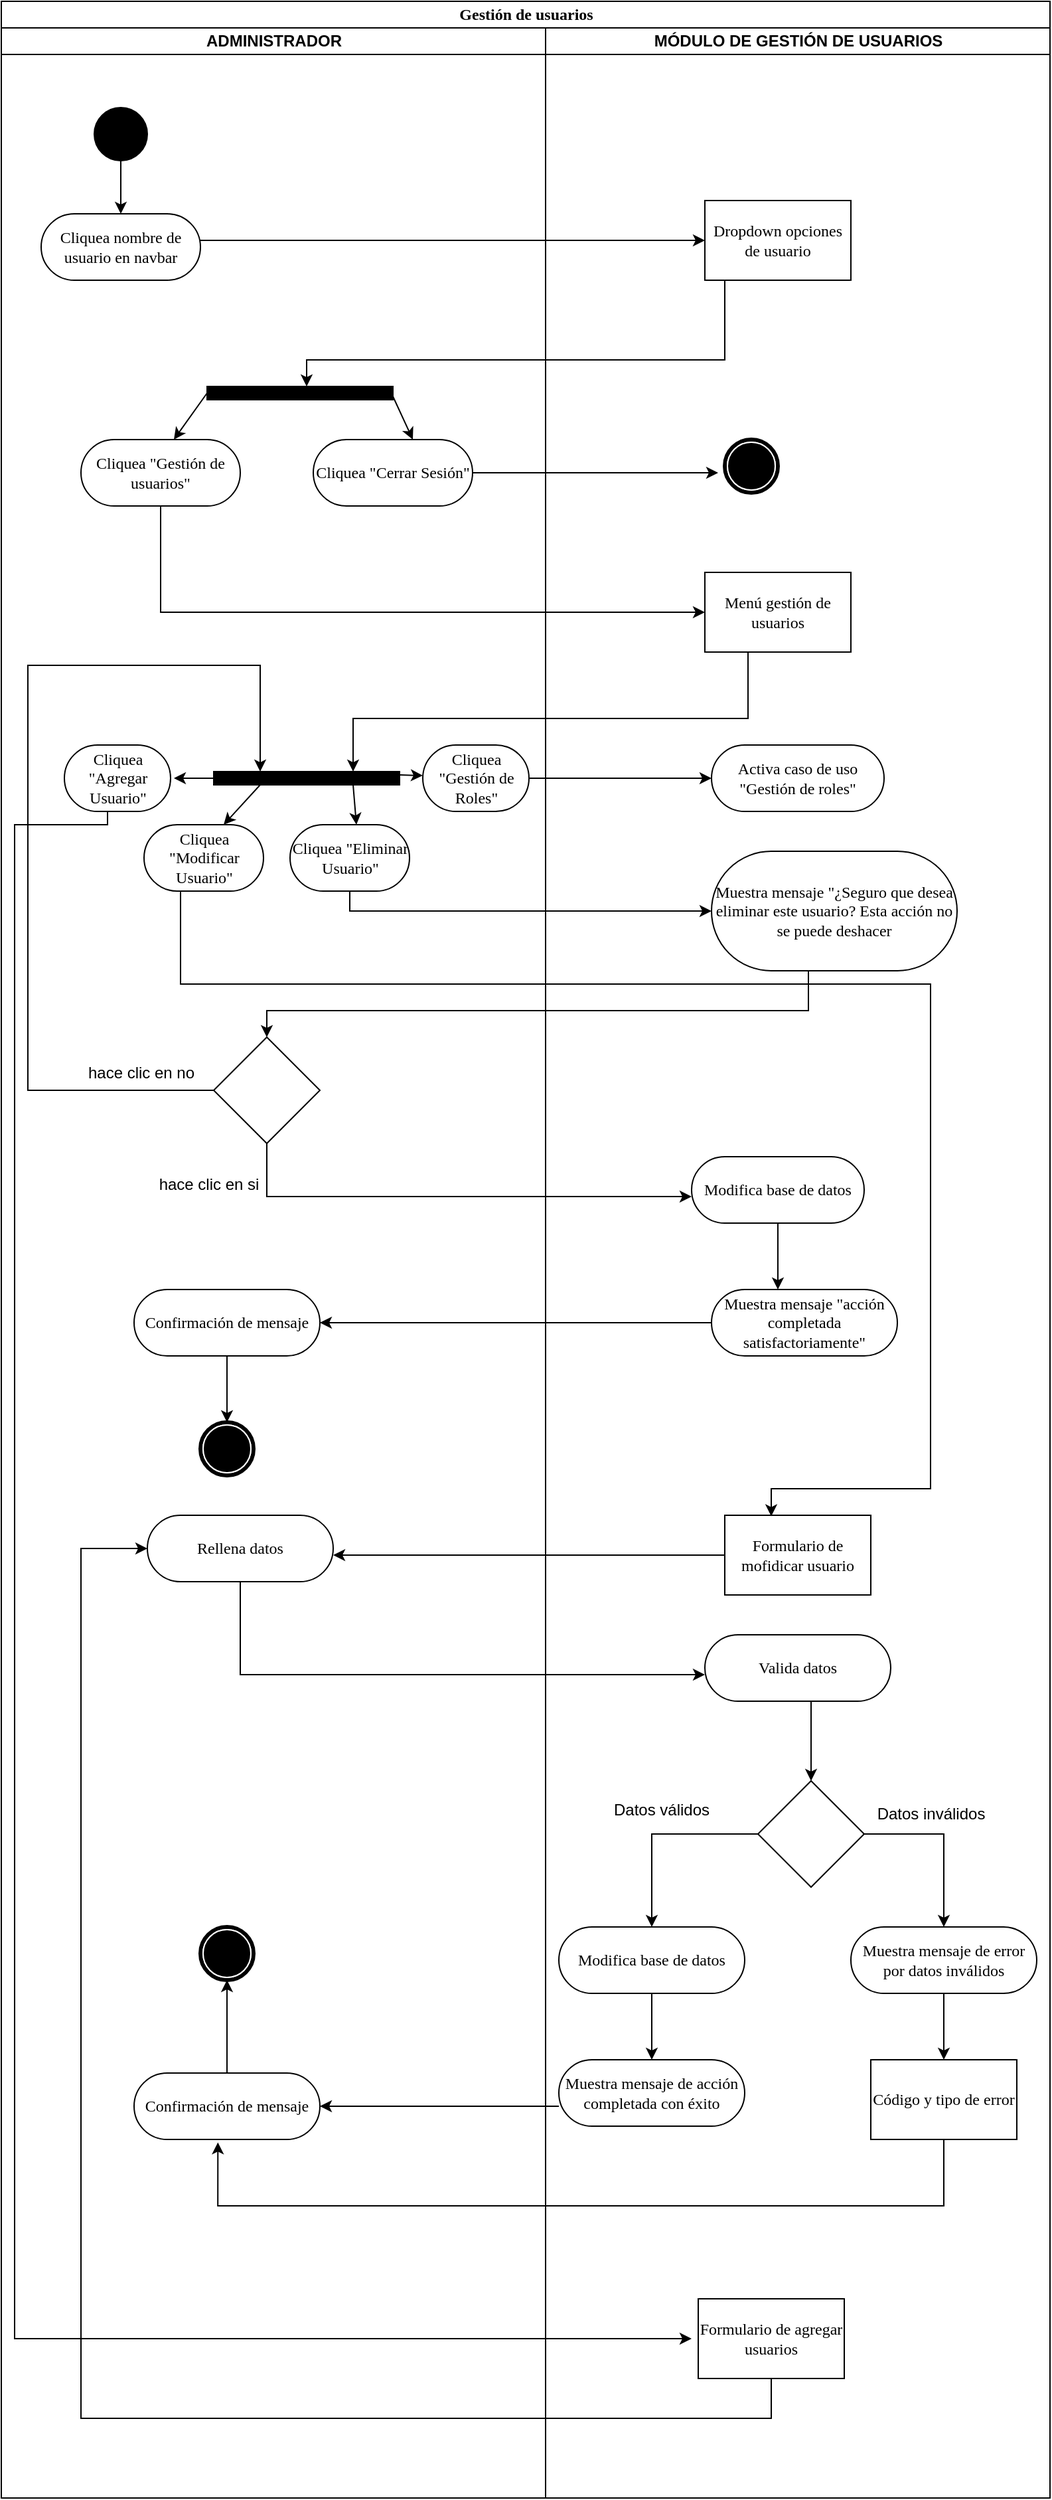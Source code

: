 <mxfile version="13.2.4" type="device"><diagram name="GU" id="0783ab3e-0a74-02c8-0abd-f7b4e66b4bec"><mxGraphModel dx="1086" dy="776" grid="1" gridSize="10" guides="1" tooltips="1" connect="1" arrows="1" fold="1" page="1" pageScale="1" pageWidth="850" pageHeight="1100" background="#ffffff" math="0" shadow="0"><root><mxCell id="0"/><mxCell id="1" parent="0"/><mxCell id="1c1d494c118603dd-1" value="Gestión de usuarios" style="swimlane;html=1;childLayout=stackLayout;startSize=20;rounded=0;shadow=0;comic=0;labelBackgroundColor=none;strokeWidth=1;fontFamily=Verdana;fontSize=12;align=center;" parent="1" vertex="1"><mxGeometry x="40" y="20" width="790" height="1880" as="geometry"/></mxCell><mxCell id="UD75knkwBjFGJXMuYrZk-16" style="edgeStyle=orthogonalEdgeStyle;rounded=0;orthogonalLoop=1;jettySize=auto;html=1;entryX=0.75;entryY=0;entryDx=0;entryDy=0;" parent="1c1d494c118603dd-1" target="UD75knkwBjFGJXMuYrZk-17" edge="1"><mxGeometry relative="1" as="geometry"><mxPoint x="217.5" y="580" as="targetPoint"/><mxPoint x="562.5" y="490" as="sourcePoint"/><Array as="points"><mxPoint x="563" y="540"/><mxPoint x="265" y="540"/></Array></mxGeometry></mxCell><mxCell id="1c1d494c118603dd-2" value="ADMINISTRADOR" style="swimlane;html=1;startSize=20;" parent="1c1d494c118603dd-1" vertex="1"><mxGeometry y="20" width="410" height="1860" as="geometry"/></mxCell><mxCell id="UD75knkwBjFGJXMuYrZk-1" style="edgeStyle=orthogonalEdgeStyle;rounded=0;orthogonalLoop=1;jettySize=auto;html=1;entryX=0.5;entryY=0;entryDx=0;entryDy=0;" parent="1c1d494c118603dd-2" source="60571a20871a0731-4" target="60571a20871a0731-8" edge="1"><mxGeometry relative="1" as="geometry"/></mxCell><mxCell id="60571a20871a0731-4" value="" style="ellipse;whiteSpace=wrap;html=1;rounded=0;shadow=0;comic=0;labelBackgroundColor=none;strokeWidth=1;fillColor=#000000;fontFamily=Verdana;fontSize=12;align=center;" parent="1c1d494c118603dd-2" vertex="1"><mxGeometry x="70" y="60" width="40" height="40" as="geometry"/></mxCell><mxCell id="60571a20871a0731-8" value="Cliquea nombre de usuario en navbar" style="rounded=1;whiteSpace=wrap;html=1;shadow=0;comic=0;labelBackgroundColor=none;strokeWidth=1;fontFamily=Verdana;fontSize=12;align=center;arcSize=50;" parent="1c1d494c118603dd-2" vertex="1"><mxGeometry x="30" y="140" width="120" height="50" as="geometry"/></mxCell><mxCell id="UD75knkwBjFGJXMuYrZk-7" value="" style="rounded=0;whiteSpace=wrap;html=1;fillColor=#000000;" parent="1c1d494c118603dd-2" vertex="1"><mxGeometry x="155" y="270" width="140" height="10" as="geometry"/></mxCell><mxCell id="UD75knkwBjFGJXMuYrZk-9" value="Cliquea &quot;Gestión de usuarios&quot;" style="rounded=1;whiteSpace=wrap;html=1;shadow=0;comic=0;labelBackgroundColor=none;strokeWidth=1;fontFamily=Verdana;fontSize=12;align=center;arcSize=50;" parent="1c1d494c118603dd-2" vertex="1"><mxGeometry x="60" y="310" width="120" height="50" as="geometry"/></mxCell><mxCell id="UD75knkwBjFGJXMuYrZk-11" value="Cliquea &quot;Cerrar Sesión&quot;" style="rounded=1;whiteSpace=wrap;html=1;shadow=0;comic=0;labelBackgroundColor=none;strokeWidth=1;fontFamily=Verdana;fontSize=12;align=center;arcSize=50;" parent="1c1d494c118603dd-2" vertex="1"><mxGeometry x="235" y="310" width="120" height="50" as="geometry"/></mxCell><mxCell id="UD75knkwBjFGJXMuYrZk-17" value="" style="rounded=0;whiteSpace=wrap;html=1;fillColor=#000000;" parent="1c1d494c118603dd-2" vertex="1"><mxGeometry x="160" y="560" width="140" height="10" as="geometry"/></mxCell><mxCell id="UD75knkwBjFGJXMuYrZk-19" value="Cliquea &quot;Agregar Usuario&quot;" style="rounded=1;whiteSpace=wrap;html=1;shadow=0;comic=0;labelBackgroundColor=none;strokeWidth=1;fontFamily=Verdana;fontSize=12;align=center;arcSize=50;" parent="1c1d494c118603dd-2" vertex="1"><mxGeometry x="47.5" y="540" width="80" height="50" as="geometry"/></mxCell><mxCell id="UD75knkwBjFGJXMuYrZk-21" value="Cliquea &quot;Modificar Usuario&quot;" style="rounded=1;whiteSpace=wrap;html=1;shadow=0;comic=0;labelBackgroundColor=none;strokeWidth=1;fontFamily=Verdana;fontSize=12;align=center;arcSize=50;" parent="1c1d494c118603dd-2" vertex="1"><mxGeometry x="107.5" y="600" width="90" height="50" as="geometry"/></mxCell><mxCell id="UD75knkwBjFGJXMuYrZk-23" value="Cliquea &quot;Eliminar Usuario&quot;" style="rounded=1;whiteSpace=wrap;html=1;shadow=0;comic=0;labelBackgroundColor=none;strokeWidth=1;fontFamily=Verdana;fontSize=12;align=center;arcSize=50;" parent="1c1d494c118603dd-2" vertex="1"><mxGeometry x="217.5" y="600" width="90" height="50" as="geometry"/></mxCell><mxCell id="UD75knkwBjFGJXMuYrZk-25" value="Cliquea &quot;Gestión de Roles&quot;" style="rounded=1;whiteSpace=wrap;html=1;shadow=0;comic=0;labelBackgroundColor=none;strokeWidth=1;fontFamily=Verdana;fontSize=12;align=center;arcSize=50;" parent="1c1d494c118603dd-2" vertex="1"><mxGeometry x="317.5" y="540" width="80" height="50" as="geometry"/></mxCell><mxCell id="UD75knkwBjFGJXMuYrZk-36" style="edgeStyle=orthogonalEdgeStyle;rounded=0;orthogonalLoop=1;jettySize=auto;html=1;exitX=0;exitY=0.5;exitDx=0;exitDy=0;entryX=0.25;entryY=0;entryDx=0;entryDy=0;" parent="1c1d494c118603dd-2" source="UD75knkwBjFGJXMuYrZk-31" target="UD75knkwBjFGJXMuYrZk-17" edge="1"><mxGeometry relative="1" as="geometry"><mxPoint x="177.5" y="800" as="sourcePoint"/><Array as="points"><mxPoint x="20" y="800"/><mxPoint x="20" y="480"/><mxPoint x="195" y="480"/></Array></mxGeometry></mxCell><mxCell id="UD75knkwBjFGJXMuYrZk-31" value="" style="rhombus;whiteSpace=wrap;html=1;fillColor=#FFFFFF;" parent="1c1d494c118603dd-2" vertex="1"><mxGeometry x="160" y="760" width="80" height="80" as="geometry"/></mxCell><mxCell id="UD75knkwBjFGJXMuYrZk-34" value="hace clic en no" style="text;html=1;align=center;verticalAlign=middle;resizable=0;points=[];autosize=1;" parent="1c1d494c118603dd-2" vertex="1"><mxGeometry x="55" y="777" width="100" height="20" as="geometry"/></mxCell><mxCell id="UD75knkwBjFGJXMuYrZk-45" value="Confirmación de mensaje" style="rounded=1;whiteSpace=wrap;html=1;shadow=0;comic=0;labelBackgroundColor=none;strokeWidth=1;fontFamily=Verdana;fontSize=12;align=center;arcSize=50;" parent="1c1d494c118603dd-2" vertex="1"><mxGeometry x="100" y="950" width="140" height="50" as="geometry"/></mxCell><mxCell id="UD75knkwBjFGJXMuYrZk-54" value="Rellena datos" style="rounded=1;whiteSpace=wrap;html=1;shadow=0;comic=0;labelBackgroundColor=none;strokeWidth=1;fontFamily=Verdana;fontSize=12;align=center;arcSize=50;" parent="1c1d494c118603dd-2" vertex="1"><mxGeometry x="110" y="1120" width="140" height="50" as="geometry"/></mxCell><mxCell id="UD75knkwBjFGJXMuYrZk-67" value="Confirmación de mensaje" style="rounded=1;whiteSpace=wrap;html=1;shadow=0;comic=0;labelBackgroundColor=none;strokeWidth=1;fontFamily=Verdana;fontSize=12;align=center;arcSize=50;" parent="1c1d494c118603dd-2" vertex="1"><mxGeometry x="100" y="1540" width="140" height="50" as="geometry"/></mxCell><mxCell id="UD75knkwBjFGJXMuYrZk-98" value="" style="shape=mxgraph.bpmn.shape;html=1;verticalLabelPosition=bottom;labelBackgroundColor=#ffffff;verticalAlign=top;perimeter=ellipsePerimeter;outline=end;symbol=terminate;rounded=0;shadow=0;comic=0;strokeWidth=1;fontFamily=Verdana;fontSize=12;align=center;" parent="1c1d494c118603dd-2" vertex="1"><mxGeometry x="150" y="1430" width="40" height="40" as="geometry"/></mxCell><mxCell id="UD75knkwBjFGJXMuYrZk-100" value="" style="shape=mxgraph.bpmn.shape;html=1;verticalLabelPosition=bottom;labelBackgroundColor=#ffffff;verticalAlign=top;perimeter=ellipsePerimeter;outline=end;symbol=terminate;rounded=0;shadow=0;comic=0;strokeWidth=1;fontFamily=Verdana;fontSize=12;align=center;" parent="1c1d494c118603dd-2" vertex="1"><mxGeometry x="150" y="1050" width="40" height="40" as="geometry"/></mxCell><mxCell id="UD75knkwBjFGJXMuYrZk-26" style="edgeStyle=orthogonalEdgeStyle;rounded=0;orthogonalLoop=1;jettySize=auto;html=1;exitX=1;exitY=0.5;exitDx=0;exitDy=0;entryX=0;entryY=0.5;entryDx=0;entryDy=0;" parent="1c1d494c118603dd-1" source="UD75knkwBjFGJXMuYrZk-25" target="UD75knkwBjFGJXMuYrZk-27" edge="1"><mxGeometry relative="1" as="geometry"><mxPoint x="560" y="585" as="targetPoint"/></mxGeometry></mxCell><mxCell id="UD75knkwBjFGJXMuYrZk-14" style="edgeStyle=orthogonalEdgeStyle;rounded=0;orthogonalLoop=1;jettySize=auto;html=1;entryX=0;entryY=0.5;entryDx=0;entryDy=0;" parent="1c1d494c118603dd-1" source="UD75knkwBjFGJXMuYrZk-9" target="UD75knkwBjFGJXMuYrZk-15" edge="1"><mxGeometry relative="1" as="geometry"><mxPoint x="490" y="460" as="targetPoint"/><Array as="points"><mxPoint x="120" y="460"/></Array></mxGeometry></mxCell><mxCell id="UD75knkwBjFGJXMuYrZk-2" style="edgeStyle=orthogonalEdgeStyle;rounded=0;orthogonalLoop=1;jettySize=auto;html=1;entryX=0;entryY=0.5;entryDx=0;entryDy=0;" parent="1c1d494c118603dd-1" source="60571a20871a0731-8" target="UD75knkwBjFGJXMuYrZk-4" edge="1"><mxGeometry relative="1" as="geometry"><mxPoint x="490" y="185" as="targetPoint"/><Array as="points"><mxPoint x="240" y="180"/><mxPoint x="240" y="180"/></Array></mxGeometry></mxCell><mxCell id="1c1d494c118603dd-4" value="MÓDULO DE GESTIÓN DE USUARIOS" style="swimlane;html=1;startSize=20;" parent="1c1d494c118603dd-1" vertex="1"><mxGeometry x="410" y="20" width="380" height="1860" as="geometry"/></mxCell><mxCell id="UD75knkwBjFGJXMuYrZk-4" value="Dropdown opciones de usuario" style="rounded=0;whiteSpace=wrap;html=1;shadow=0;comic=0;labelBackgroundColor=none;strokeWidth=1;fontFamily=Verdana;fontSize=12;align=center;arcSize=50;" parent="1c1d494c118603dd-4" vertex="1"><mxGeometry x="120" y="130" width="110" height="60" as="geometry"/></mxCell><mxCell id="UD75knkwBjFGJXMuYrZk-13" value="" style="shape=mxgraph.bpmn.shape;html=1;verticalLabelPosition=bottom;labelBackgroundColor=#ffffff;verticalAlign=top;perimeter=ellipsePerimeter;outline=end;symbol=terminate;rounded=0;shadow=0;comic=0;strokeWidth=1;fontFamily=Verdana;fontSize=12;align=center;" parent="1c1d494c118603dd-4" vertex="1"><mxGeometry x="135" y="310" width="40" height="40" as="geometry"/></mxCell><mxCell id="UD75knkwBjFGJXMuYrZk-15" value="Menú gestión de usuarios" style="rounded=0;whiteSpace=wrap;html=1;shadow=0;comic=0;labelBackgroundColor=none;strokeWidth=1;fontFamily=Verdana;fontSize=12;align=center;arcSize=50;" parent="1c1d494c118603dd-4" vertex="1"><mxGeometry x="120" y="410" width="110" height="60" as="geometry"/></mxCell><mxCell id="UD75knkwBjFGJXMuYrZk-27" value="Activa caso de uso &quot;Gestión de roles&quot;" style="rounded=1;whiteSpace=wrap;html=1;shadow=0;comic=0;labelBackgroundColor=none;strokeWidth=1;fontFamily=Verdana;fontSize=12;align=center;arcSize=50;" parent="1c1d494c118603dd-4" vertex="1"><mxGeometry x="125" y="540" width="130" height="50" as="geometry"/></mxCell><mxCell id="UD75knkwBjFGJXMuYrZk-29" value="Muestra mensaje &quot;¿Seguro que desea eliminar este usuario? Esta acción no se puede deshacer" style="rounded=1;whiteSpace=wrap;html=1;shadow=0;comic=0;labelBackgroundColor=none;strokeWidth=1;fontFamily=Verdana;fontSize=12;align=center;arcSize=50;" parent="1c1d494c118603dd-4" vertex="1"><mxGeometry x="125" y="620" width="185" height="90" as="geometry"/></mxCell><mxCell id="UD75knkwBjFGJXMuYrZk-38" value="Modifica base de datos" style="rounded=1;whiteSpace=wrap;html=1;shadow=0;comic=0;labelBackgroundColor=none;strokeWidth=1;fontFamily=Verdana;fontSize=12;align=center;arcSize=50;" parent="1c1d494c118603dd-4" vertex="1"><mxGeometry x="110" y="850" width="130" height="50" as="geometry"/></mxCell><mxCell id="UD75knkwBjFGJXMuYrZk-43" value="Muestra mensaje &quot;acción completada satisfactoriamente&quot;" style="rounded=1;whiteSpace=wrap;html=1;shadow=0;comic=0;labelBackgroundColor=none;strokeWidth=1;fontFamily=Verdana;fontSize=12;align=center;arcSize=50;" parent="1c1d494c118603dd-4" vertex="1"><mxGeometry x="125" y="950" width="140" height="50" as="geometry"/></mxCell><mxCell id="UD75knkwBjFGJXMuYrZk-52" value="Formulario de mofidicar usuario" style="rounded=0;whiteSpace=wrap;html=1;shadow=0;comic=0;labelBackgroundColor=none;strokeWidth=1;fontFamily=Verdana;fontSize=12;align=center;arcSize=50;" parent="1c1d494c118603dd-4" vertex="1"><mxGeometry x="135" y="1120" width="110" height="60" as="geometry"/></mxCell><mxCell id="UD75knkwBjFGJXMuYrZk-56" value="Valida datos" style="rounded=1;whiteSpace=wrap;html=1;shadow=0;comic=0;labelBackgroundColor=none;strokeWidth=1;fontFamily=Verdana;fontSize=12;align=center;arcSize=50;" parent="1c1d494c118603dd-4" vertex="1"><mxGeometry x="120" y="1210" width="140" height="50" as="geometry"/></mxCell><mxCell id="UD75knkwBjFGJXMuYrZk-58" value="" style="rhombus;whiteSpace=wrap;html=1;fillColor=#FFFFFF;" parent="1c1d494c118603dd-4" vertex="1"><mxGeometry x="160" y="1320" width="80" height="80" as="geometry"/></mxCell><mxCell id="UD75knkwBjFGJXMuYrZk-62" value="Datos inválidos" style="text;html=1;align=center;verticalAlign=middle;resizable=0;points=[];autosize=1;" parent="1c1d494c118603dd-4" vertex="1"><mxGeometry x="240" y="1335" width="100" height="20" as="geometry"/></mxCell><mxCell id="UD75knkwBjFGJXMuYrZk-63" value="Muestra mensaje de error por datos inválidos" style="rounded=1;whiteSpace=wrap;html=1;shadow=0;comic=0;labelBackgroundColor=none;strokeWidth=1;fontFamily=Verdana;fontSize=12;align=center;arcSize=50;" parent="1c1d494c118603dd-4" vertex="1"><mxGeometry x="230" y="1430" width="140" height="50" as="geometry"/></mxCell><mxCell id="UD75knkwBjFGJXMuYrZk-61" style="edgeStyle=orthogonalEdgeStyle;rounded=0;orthogonalLoop=1;jettySize=auto;html=1;entryX=0.5;entryY=0;entryDx=0;entryDy=0;" parent="1c1d494c118603dd-4" source="UD75knkwBjFGJXMuYrZk-58" target="UD75knkwBjFGJXMuYrZk-63" edge="1"><mxGeometry relative="1" as="geometry"><mxPoint x="330" y="1390" as="targetPoint"/><Array as="points"><mxPoint x="300" y="1360"/></Array></mxGeometry></mxCell><mxCell id="UD75knkwBjFGJXMuYrZk-65" value="Código y tipo de error" style="rounded=0;whiteSpace=wrap;html=1;shadow=0;comic=0;labelBackgroundColor=none;strokeWidth=1;fontFamily=Verdana;fontSize=12;align=center;arcSize=50;" parent="1c1d494c118603dd-4" vertex="1"><mxGeometry x="245" y="1530" width="110" height="60" as="geometry"/></mxCell><mxCell id="UD75knkwBjFGJXMuYrZk-68" value="Modifica base de datos" style="rounded=1;whiteSpace=wrap;html=1;shadow=0;comic=0;labelBackgroundColor=none;strokeWidth=1;fontFamily=Verdana;fontSize=12;align=center;arcSize=50;" parent="1c1d494c118603dd-4" vertex="1"><mxGeometry x="10" y="1430" width="140" height="50" as="geometry"/></mxCell><mxCell id="UD75knkwBjFGJXMuYrZk-59" style="edgeStyle=orthogonalEdgeStyle;rounded=0;orthogonalLoop=1;jettySize=auto;html=1;exitX=0;exitY=0.5;exitDx=0;exitDy=0;entryX=0.5;entryY=0;entryDx=0;entryDy=0;" parent="1c1d494c118603dd-4" source="UD75knkwBjFGJXMuYrZk-58" target="UD75knkwBjFGJXMuYrZk-68" edge="1"><mxGeometry relative="1" as="geometry"><mxPoint x="50" y="1390" as="targetPoint"/><Array as="points"><mxPoint x="80" y="1360"/></Array></mxGeometry></mxCell><mxCell id="UD75knkwBjFGJXMuYrZk-70" value="Muestra mensaje de acción completada con éxito" style="rounded=1;whiteSpace=wrap;html=1;shadow=0;comic=0;labelBackgroundColor=none;strokeWidth=1;fontFamily=Verdana;fontSize=12;align=center;arcSize=50;" parent="1c1d494c118603dd-4" vertex="1"><mxGeometry x="10" y="1530" width="140" height="50" as="geometry"/></mxCell><mxCell id="UD75knkwBjFGJXMuYrZk-57" style="edgeStyle=orthogonalEdgeStyle;rounded=0;orthogonalLoop=1;jettySize=auto;html=1;entryX=0.5;entryY=0;entryDx=0;entryDy=0;" parent="1c1d494c118603dd-4" source="UD75knkwBjFGJXMuYrZk-56" target="UD75knkwBjFGJXMuYrZk-58" edge="1"><mxGeometry relative="1" as="geometry"><mxPoint x="180" y="1320" as="targetPoint"/><Array as="points"><mxPoint x="200" y="1270"/><mxPoint x="200" y="1270"/></Array></mxGeometry></mxCell><mxCell id="UD75knkwBjFGJXMuYrZk-64" style="edgeStyle=orthogonalEdgeStyle;rounded=0;orthogonalLoop=1;jettySize=auto;html=1;entryX=0.5;entryY=0;entryDx=0;entryDy=0;" parent="1c1d494c118603dd-4" source="UD75knkwBjFGJXMuYrZk-63" target="UD75knkwBjFGJXMuYrZk-65" edge="1"><mxGeometry relative="1" as="geometry"><mxPoint x="280" y="1530" as="targetPoint"/></mxGeometry></mxCell><mxCell id="UD75knkwBjFGJXMuYrZk-74" value="Formulario de agregar usuarios" style="rounded=0;whiteSpace=wrap;html=1;shadow=0;comic=0;labelBackgroundColor=none;strokeWidth=1;fontFamily=Verdana;fontSize=12;align=center;arcSize=50;" parent="1c1d494c118603dd-4" vertex="1"><mxGeometry x="115" y="1710" width="110" height="60" as="geometry"/></mxCell><mxCell id="UD75knkwBjFGJXMuYrZk-66" style="edgeStyle=orthogonalEdgeStyle;rounded=0;orthogonalLoop=1;jettySize=auto;html=1;exitX=0.5;exitY=1;exitDx=0;exitDy=0;entryX=0.451;entryY=1.044;entryDx=0;entryDy=0;entryPerimeter=0;" parent="1c1d494c118603dd-1" source="UD75knkwBjFGJXMuYrZk-65" target="UD75knkwBjFGJXMuYrZk-67" edge="1"><mxGeometry relative="1" as="geometry"><mxPoint x="240" y="1580" as="targetPoint"/><Array as="points"><mxPoint x="710" y="1660"/><mxPoint x="163" y="1660"/></Array></mxGeometry></mxCell><mxCell id="UD75knkwBjFGJXMuYrZk-71" style="edgeStyle=orthogonalEdgeStyle;rounded=0;orthogonalLoop=1;jettySize=auto;html=1;entryX=1;entryY=0.5;entryDx=0;entryDy=0;" parent="1c1d494c118603dd-1" target="UD75knkwBjFGJXMuYrZk-67" edge="1"><mxGeometry relative="1" as="geometry"><mxPoint x="420" y="1585" as="sourcePoint"/><Array as="points"><mxPoint x="420" y="1585"/><mxPoint x="420" y="1585"/></Array></mxGeometry></mxCell><mxCell id="UD75knkwBjFGJXMuYrZk-28" style="edgeStyle=orthogonalEdgeStyle;rounded=0;orthogonalLoop=1;jettySize=auto;html=1;" parent="1c1d494c118603dd-1" source="UD75knkwBjFGJXMuYrZk-23" target="UD75knkwBjFGJXMuYrZk-29" edge="1"><mxGeometry relative="1" as="geometry"><mxPoint x="520" y="660" as="targetPoint"/><Array as="points"><mxPoint x="263" y="685"/></Array></mxGeometry></mxCell><mxCell id="UD75knkwBjFGJXMuYrZk-75" style="edgeStyle=orthogonalEdgeStyle;rounded=0;orthogonalLoop=1;jettySize=auto;html=1;entryX=0;entryY=0.5;entryDx=0;entryDy=0;" parent="1c1d494c118603dd-1" source="UD75knkwBjFGJXMuYrZk-74" target="UD75knkwBjFGJXMuYrZk-54" edge="1"><mxGeometry relative="1" as="geometry"><Array as="points"><mxPoint x="580" y="1820"/><mxPoint x="60" y="1820"/><mxPoint x="60" y="1165"/></Array></mxGeometry></mxCell><mxCell id="UD75knkwBjFGJXMuYrZk-5" style="edgeStyle=orthogonalEdgeStyle;rounded=0;orthogonalLoop=1;jettySize=auto;html=1;" parent="1" source="UD75knkwBjFGJXMuYrZk-4" edge="1"><mxGeometry relative="1" as="geometry"><mxPoint x="270" y="310" as="targetPoint"/><Array as="points"><mxPoint x="585" y="290"/><mxPoint x="270" y="290"/></Array></mxGeometry></mxCell><mxCell id="UD75knkwBjFGJXMuYrZk-8" style="rounded=0;orthogonalLoop=1;jettySize=auto;html=1;exitX=0;exitY=0.5;exitDx=0;exitDy=0;" parent="1" source="UD75knkwBjFGJXMuYrZk-7" edge="1"><mxGeometry relative="1" as="geometry"><mxPoint x="170" y="350" as="targetPoint"/></mxGeometry></mxCell><mxCell id="UD75knkwBjFGJXMuYrZk-10" style="edgeStyle=none;rounded=0;orthogonalLoop=1;jettySize=auto;html=1;exitX=1;exitY=0.75;exitDx=0;exitDy=0;" parent="1" source="UD75knkwBjFGJXMuYrZk-7" edge="1"><mxGeometry relative="1" as="geometry"><mxPoint x="350" y="350" as="targetPoint"/></mxGeometry></mxCell><mxCell id="UD75knkwBjFGJXMuYrZk-12" style="edgeStyle=none;rounded=0;orthogonalLoop=1;jettySize=auto;html=1;" parent="1" source="UD75knkwBjFGJXMuYrZk-11" edge="1"><mxGeometry relative="1" as="geometry"><mxPoint x="580" y="375" as="targetPoint"/></mxGeometry></mxCell><mxCell id="UD75knkwBjFGJXMuYrZk-18" style="rounded=0;orthogonalLoop=1;jettySize=auto;html=1;exitX=0;exitY=0.5;exitDx=0;exitDy=0;" parent="1" source="UD75knkwBjFGJXMuYrZk-17" edge="1"><mxGeometry relative="1" as="geometry"><mxPoint x="170" y="605" as="targetPoint"/></mxGeometry></mxCell><mxCell id="UD75knkwBjFGJXMuYrZk-20" style="edgeStyle=none;rounded=0;orthogonalLoop=1;jettySize=auto;html=1;exitX=0.25;exitY=1;exitDx=0;exitDy=0;" parent="1" source="UD75knkwBjFGJXMuYrZk-17" edge="1"><mxGeometry relative="1" as="geometry"><mxPoint x="207.5" y="640" as="targetPoint"/></mxGeometry></mxCell><mxCell id="UD75knkwBjFGJXMuYrZk-22" style="edgeStyle=none;rounded=0;orthogonalLoop=1;jettySize=auto;html=1;exitX=0.75;exitY=1;exitDx=0;exitDy=0;" parent="1" source="UD75knkwBjFGJXMuYrZk-17" edge="1"><mxGeometry relative="1" as="geometry"><mxPoint x="307.5" y="640" as="targetPoint"/></mxGeometry></mxCell><mxCell id="UD75knkwBjFGJXMuYrZk-24" style="edgeStyle=none;rounded=0;orthogonalLoop=1;jettySize=auto;html=1;exitX=1;exitY=0.25;exitDx=0;exitDy=0;" parent="1" source="UD75knkwBjFGJXMuYrZk-17" edge="1"><mxGeometry relative="1" as="geometry"><mxPoint x="357.5" y="603" as="targetPoint"/></mxGeometry></mxCell><mxCell id="UD75knkwBjFGJXMuYrZk-30" style="edgeStyle=orthogonalEdgeStyle;rounded=0;orthogonalLoop=1;jettySize=auto;html=1;" parent="1" source="UD75knkwBjFGJXMuYrZk-29" edge="1"><mxGeometry relative="1" as="geometry"><mxPoint x="240" y="800" as="targetPoint"/><Array as="points"><mxPoint x="648" y="780"/><mxPoint x="240" y="780"/></Array></mxGeometry></mxCell><mxCell id="UD75knkwBjFGJXMuYrZk-32" style="edgeStyle=orthogonalEdgeStyle;rounded=0;orthogonalLoop=1;jettySize=auto;html=1;" parent="1" source="UD75knkwBjFGJXMuYrZk-31" edge="1"><mxGeometry relative="1" as="geometry"><mxPoint x="560" y="920" as="targetPoint"/><Array as="points"><mxPoint x="240" y="920"/></Array></mxGeometry></mxCell><mxCell id="UD75knkwBjFGJXMuYrZk-35" value="hace clic en si" style="text;html=1;align=center;verticalAlign=middle;resizable=0;points=[];autosize=1;" parent="1" vertex="1"><mxGeometry x="151" y="901" width="90" height="20" as="geometry"/></mxCell><mxCell id="UD75knkwBjFGJXMuYrZk-39" style="edgeStyle=orthogonalEdgeStyle;rounded=0;orthogonalLoop=1;jettySize=auto;html=1;" parent="1" source="UD75knkwBjFGJXMuYrZk-38" edge="1"><mxGeometry relative="1" as="geometry"><mxPoint x="625" y="990" as="targetPoint"/></mxGeometry></mxCell><mxCell id="UD75knkwBjFGJXMuYrZk-44" style="edgeStyle=orthogonalEdgeStyle;rounded=0;orthogonalLoop=1;jettySize=auto;html=1;exitX=0;exitY=0.5;exitDx=0;exitDy=0;" parent="1" source="UD75knkwBjFGJXMuYrZk-43" edge="1"><mxGeometry relative="1" as="geometry"><mxPoint x="280" y="1015" as="targetPoint"/></mxGeometry></mxCell><mxCell id="UD75knkwBjFGJXMuYrZk-51" style="edgeStyle=orthogonalEdgeStyle;rounded=0;orthogonalLoop=1;jettySize=auto;html=1;" parent="1" source="UD75knkwBjFGJXMuYrZk-21" edge="1"><mxGeometry relative="1" as="geometry"><mxPoint x="620" y="1160.8" as="targetPoint"/><Array as="points"><mxPoint x="175" y="760"/><mxPoint x="740" y="760"/><mxPoint x="740" y="1140"/><mxPoint x="620" y="1140"/></Array></mxGeometry></mxCell><mxCell id="UD75knkwBjFGJXMuYrZk-53" style="edgeStyle=orthogonalEdgeStyle;rounded=0;orthogonalLoop=1;jettySize=auto;html=1;exitX=0;exitY=0.5;exitDx=0;exitDy=0;" parent="1" source="UD75knkwBjFGJXMuYrZk-52" edge="1"><mxGeometry relative="1" as="geometry"><mxPoint x="290" y="1190" as="targetPoint"/></mxGeometry></mxCell><mxCell id="UD75knkwBjFGJXMuYrZk-55" style="edgeStyle=orthogonalEdgeStyle;rounded=0;orthogonalLoop=1;jettySize=auto;html=1;exitX=0.5;exitY=1;exitDx=0;exitDy=0;" parent="1" source="UD75knkwBjFGJXMuYrZk-54" edge="1"><mxGeometry relative="1" as="geometry"><mxPoint x="570" y="1280" as="targetPoint"/><Array as="points"><mxPoint x="220" y="1280"/></Array></mxGeometry></mxCell><mxCell id="UD75knkwBjFGJXMuYrZk-60" value="Datos válidos" style="text;html=1;align=center;verticalAlign=middle;resizable=0;points=[];autosize=1;" parent="1" vertex="1"><mxGeometry x="492" y="1372" width="90" height="20" as="geometry"/></mxCell><mxCell id="UD75knkwBjFGJXMuYrZk-69" style="edgeStyle=orthogonalEdgeStyle;rounded=0;orthogonalLoop=1;jettySize=auto;html=1;exitX=0.5;exitY=1;exitDx=0;exitDy=0;" parent="1" source="UD75knkwBjFGJXMuYrZk-68" edge="1"><mxGeometry relative="1" as="geometry"><mxPoint x="530" y="1570" as="targetPoint"/><Array as="points"><mxPoint x="530" y="1570"/></Array></mxGeometry></mxCell><mxCell id="UD75knkwBjFGJXMuYrZk-73" style="edgeStyle=orthogonalEdgeStyle;rounded=0;orthogonalLoop=1;jettySize=auto;html=1;" parent="1" edge="1"><mxGeometry relative="1" as="geometry"><mxPoint x="560" y="1780" as="targetPoint"/><mxPoint x="120" y="630" as="sourcePoint"/><Array as="points"><mxPoint x="120" y="640"/><mxPoint x="50" y="640"/><mxPoint x="50" y="1780"/></Array></mxGeometry></mxCell><mxCell id="UD75knkwBjFGJXMuYrZk-76" style="edgeStyle=orthogonalEdgeStyle;rounded=0;orthogonalLoop=1;jettySize=auto;html=1;exitX=0.5;exitY=0;exitDx=0;exitDy=0;" parent="1" source="UD75knkwBjFGJXMuYrZk-67" edge="1"><mxGeometry relative="1" as="geometry"><mxPoint x="210" y="1510" as="targetPoint"/></mxGeometry></mxCell><mxCell id="UD75knkwBjFGJXMuYrZk-99" style="edgeStyle=orthogonalEdgeStyle;rounded=0;orthogonalLoop=1;jettySize=auto;html=1;" parent="1" source="UD75knkwBjFGJXMuYrZk-45" edge="1"><mxGeometry relative="1" as="geometry"><mxPoint x="210" y="1090" as="targetPoint"/></mxGeometry></mxCell></root></mxGraphModel></diagram></mxfile>